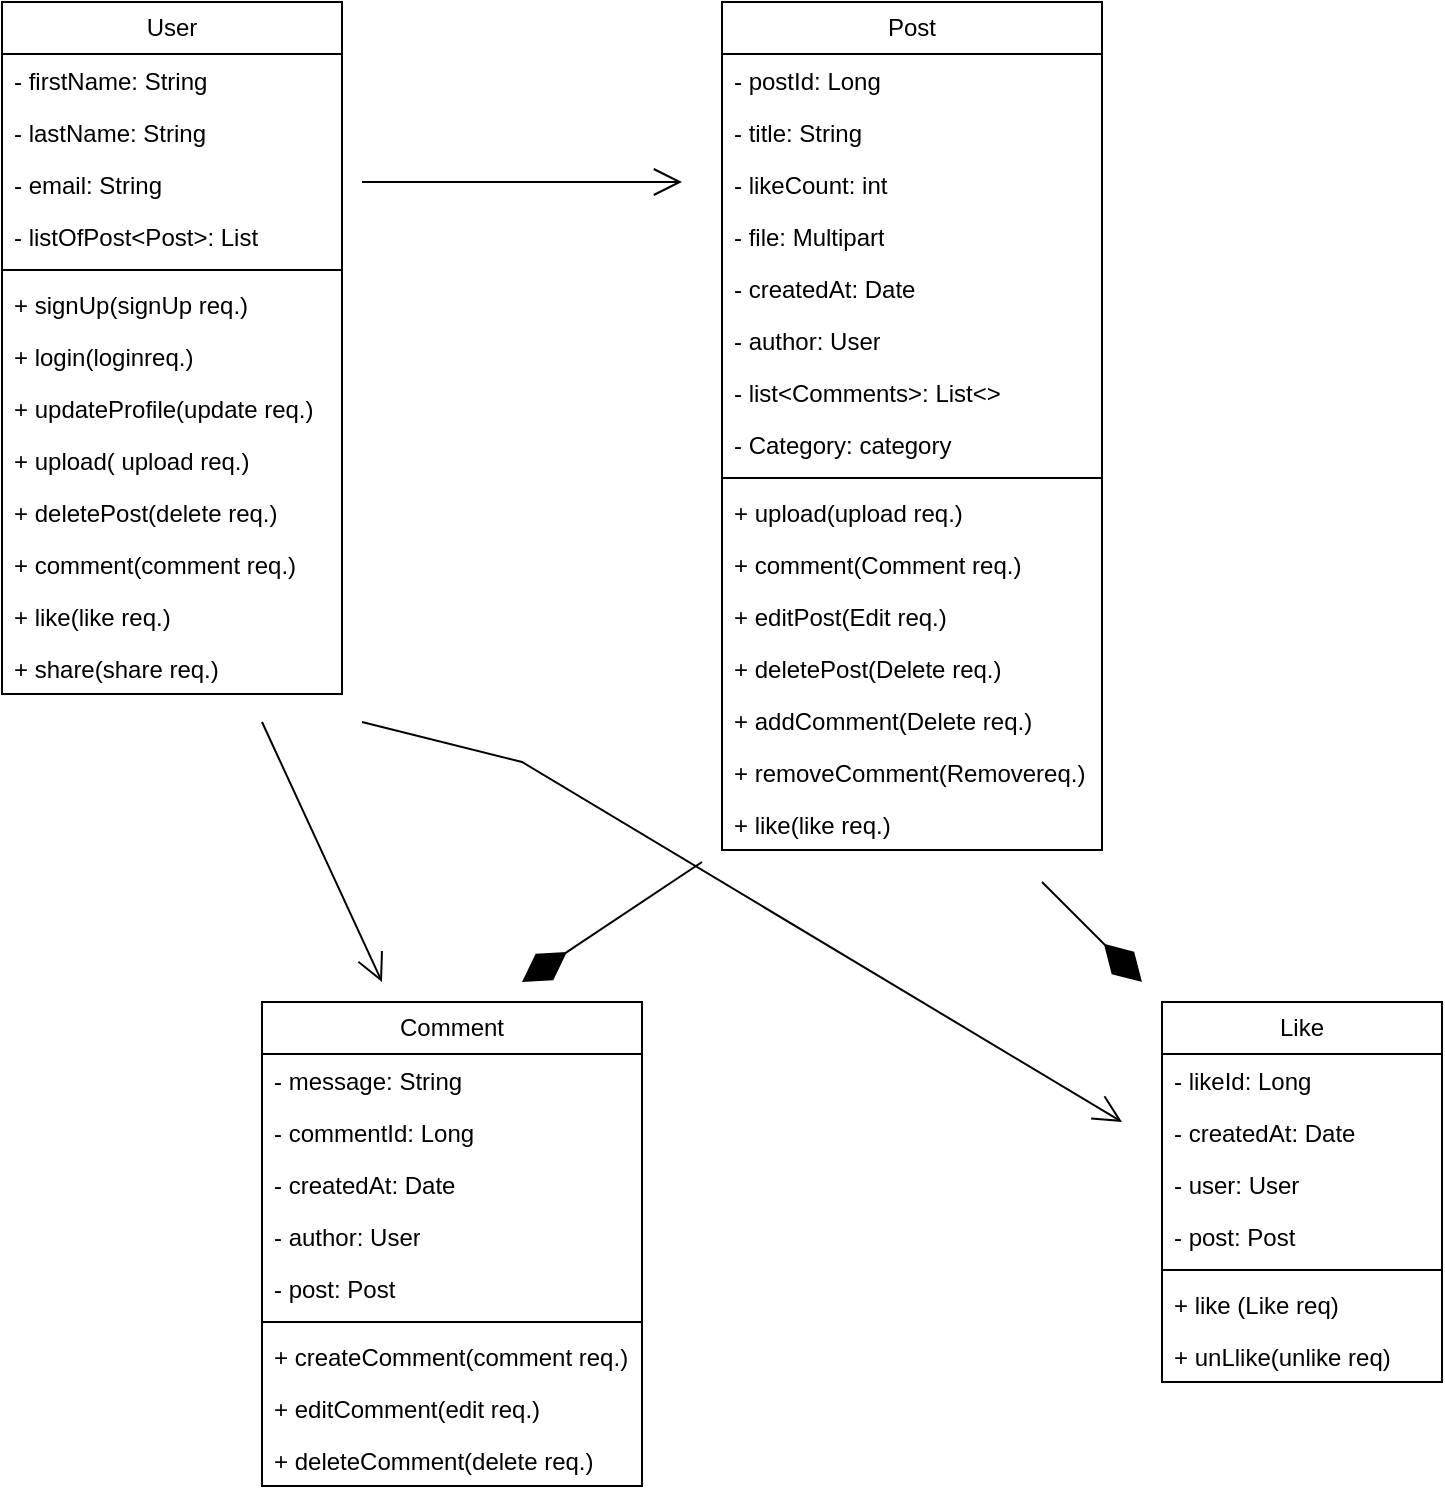 <mxfile version="24.7.16">
  <diagram name="Page-1" id="UkI2FHNIehK3xQKjHqe6">
    <mxGraphModel dx="2150" dy="927" grid="1" gridSize="10" guides="1" tooltips="1" connect="1" arrows="1" fold="1" page="1" pageScale="1" pageWidth="850" pageHeight="1100" math="0" shadow="0">
      <root>
        <mxCell id="0" />
        <mxCell id="1" parent="0" />
        <mxCell id="pUbEkIRof69fzEbVLzN5-1" value="Post" style="swimlane;fontStyle=0;childLayout=stackLayout;horizontal=1;startSize=26;fillColor=none;horizontalStack=0;resizeParent=1;resizeParentMax=0;resizeLast=0;collapsible=1;marginBottom=0;whiteSpace=wrap;html=1;" vertex="1" parent="1">
          <mxGeometry x="410" y="60" width="190" height="424" as="geometry" />
        </mxCell>
        <mxCell id="pUbEkIRof69fzEbVLzN5-72" value="- postId: Long" style="text;strokeColor=none;fillColor=none;align=left;verticalAlign=top;spacingLeft=4;spacingRight=4;overflow=hidden;rotatable=0;points=[[0,0.5],[1,0.5]];portConstraint=eastwest;whiteSpace=wrap;html=1;" vertex="1" parent="pUbEkIRof69fzEbVLzN5-1">
          <mxGeometry y="26" width="190" height="26" as="geometry" />
        </mxCell>
        <mxCell id="pUbEkIRof69fzEbVLzN5-73" value="- title: String" style="text;strokeColor=none;fillColor=none;align=left;verticalAlign=top;spacingLeft=4;spacingRight=4;overflow=hidden;rotatable=0;points=[[0,0.5],[1,0.5]];portConstraint=eastwest;whiteSpace=wrap;html=1;" vertex="1" parent="pUbEkIRof69fzEbVLzN5-1">
          <mxGeometry y="52" width="190" height="26" as="geometry" />
        </mxCell>
        <mxCell id="pUbEkIRof69fzEbVLzN5-2" value="- likeCount: int" style="text;strokeColor=none;fillColor=none;align=left;verticalAlign=top;spacingLeft=4;spacingRight=4;overflow=hidden;rotatable=0;points=[[0,0.5],[1,0.5]];portConstraint=eastwest;whiteSpace=wrap;html=1;" vertex="1" parent="pUbEkIRof69fzEbVLzN5-1">
          <mxGeometry y="78" width="190" height="26" as="geometry" />
        </mxCell>
        <mxCell id="pUbEkIRof69fzEbVLzN5-74" value="- file: Multipart" style="text;strokeColor=none;fillColor=none;align=left;verticalAlign=top;spacingLeft=4;spacingRight=4;overflow=hidden;rotatable=0;points=[[0,0.5],[1,0.5]];portConstraint=eastwest;whiteSpace=wrap;html=1;" vertex="1" parent="pUbEkIRof69fzEbVLzN5-1">
          <mxGeometry y="104" width="190" height="26" as="geometry" />
        </mxCell>
        <mxCell id="pUbEkIRof69fzEbVLzN5-3" value="- createdAt: Date" style="text;strokeColor=none;fillColor=none;align=left;verticalAlign=top;spacingLeft=4;spacingRight=4;overflow=hidden;rotatable=0;points=[[0,0.5],[1,0.5]];portConstraint=eastwest;whiteSpace=wrap;html=1;" vertex="1" parent="pUbEkIRof69fzEbVLzN5-1">
          <mxGeometry y="130" width="190" height="26" as="geometry" />
        </mxCell>
        <mxCell id="pUbEkIRof69fzEbVLzN5-75" value="- author: User" style="text;strokeColor=none;fillColor=none;align=left;verticalAlign=top;spacingLeft=4;spacingRight=4;overflow=hidden;rotatable=0;points=[[0,0.5],[1,0.5]];portConstraint=eastwest;whiteSpace=wrap;html=1;" vertex="1" parent="pUbEkIRof69fzEbVLzN5-1">
          <mxGeometry y="156" width="190" height="26" as="geometry" />
        </mxCell>
        <mxCell id="pUbEkIRof69fzEbVLzN5-4" value="- list&amp;lt;Comments&amp;gt;: List&amp;lt;&amp;gt;" style="text;strokeColor=none;fillColor=none;align=left;verticalAlign=top;spacingLeft=4;spacingRight=4;overflow=hidden;rotatable=0;points=[[0,0.5],[1,0.5]];portConstraint=eastwest;whiteSpace=wrap;html=1;" vertex="1" parent="pUbEkIRof69fzEbVLzN5-1">
          <mxGeometry y="182" width="190" height="26" as="geometry" />
        </mxCell>
        <mxCell id="pUbEkIRof69fzEbVLzN5-79" value="- Category: category" style="text;strokeColor=none;fillColor=none;align=left;verticalAlign=top;spacingLeft=4;spacingRight=4;overflow=hidden;rotatable=0;points=[[0,0.5],[1,0.5]];portConstraint=eastwest;whiteSpace=wrap;html=1;" vertex="1" parent="pUbEkIRof69fzEbVLzN5-1">
          <mxGeometry y="208" width="190" height="26" as="geometry" />
        </mxCell>
        <mxCell id="pUbEkIRof69fzEbVLzN5-16" value="" style="line;strokeWidth=1;fillColor=none;align=left;verticalAlign=middle;spacingTop=-1;spacingLeft=3;spacingRight=3;rotatable=0;labelPosition=right;points=[];portConstraint=eastwest;strokeColor=inherit;" vertex="1" parent="pUbEkIRof69fzEbVLzN5-1">
          <mxGeometry y="234" width="190" height="8" as="geometry" />
        </mxCell>
        <mxCell id="pUbEkIRof69fzEbVLzN5-15" value="+ upload(upload req.)&amp;nbsp;" style="text;strokeColor=none;fillColor=none;align=left;verticalAlign=top;spacingLeft=4;spacingRight=4;overflow=hidden;rotatable=0;points=[[0,0.5],[1,0.5]];portConstraint=eastwest;whiteSpace=wrap;html=1;" vertex="1" parent="pUbEkIRof69fzEbVLzN5-1">
          <mxGeometry y="242" width="190" height="26" as="geometry" />
        </mxCell>
        <mxCell id="pUbEkIRof69fzEbVLzN5-17" value="+ comment(Comment req.)&amp;nbsp;" style="text;strokeColor=none;fillColor=none;align=left;verticalAlign=top;spacingLeft=4;spacingRight=4;overflow=hidden;rotatable=0;points=[[0,0.5],[1,0.5]];portConstraint=eastwest;whiteSpace=wrap;html=1;" vertex="1" parent="pUbEkIRof69fzEbVLzN5-1">
          <mxGeometry y="268" width="190" height="26" as="geometry" />
        </mxCell>
        <mxCell id="pUbEkIRof69fzEbVLzN5-18" value="+ editPost(Edit req.)&amp;nbsp;" style="text;strokeColor=none;fillColor=none;align=left;verticalAlign=top;spacingLeft=4;spacingRight=4;overflow=hidden;rotatable=0;points=[[0,0.5],[1,0.5]];portConstraint=eastwest;whiteSpace=wrap;html=1;" vertex="1" parent="pUbEkIRof69fzEbVLzN5-1">
          <mxGeometry y="294" width="190" height="26" as="geometry" />
        </mxCell>
        <mxCell id="pUbEkIRof69fzEbVLzN5-19" value="+ deletePost(Delete req.)&amp;nbsp;" style="text;strokeColor=none;fillColor=none;align=left;verticalAlign=top;spacingLeft=4;spacingRight=4;overflow=hidden;rotatable=0;points=[[0,0.5],[1,0.5]];portConstraint=eastwest;whiteSpace=wrap;html=1;" vertex="1" parent="pUbEkIRof69fzEbVLzN5-1">
          <mxGeometry y="320" width="190" height="26" as="geometry" />
        </mxCell>
        <mxCell id="pUbEkIRof69fzEbVLzN5-80" value="+ addComment(Delete req.)&amp;nbsp;" style="text;strokeColor=none;fillColor=none;align=left;verticalAlign=top;spacingLeft=4;spacingRight=4;overflow=hidden;rotatable=0;points=[[0,0.5],[1,0.5]];portConstraint=eastwest;whiteSpace=wrap;html=1;" vertex="1" parent="pUbEkIRof69fzEbVLzN5-1">
          <mxGeometry y="346" width="190" height="26" as="geometry" />
        </mxCell>
        <mxCell id="pUbEkIRof69fzEbVLzN5-81" value="+ removeComment(Removereq.)&amp;nbsp;" style="text;strokeColor=none;fillColor=none;align=left;verticalAlign=top;spacingLeft=4;spacingRight=4;overflow=hidden;rotatable=0;points=[[0,0.5],[1,0.5]];portConstraint=eastwest;whiteSpace=wrap;html=1;" vertex="1" parent="pUbEkIRof69fzEbVLzN5-1">
          <mxGeometry y="372" width="190" height="26" as="geometry" />
        </mxCell>
        <mxCell id="pUbEkIRof69fzEbVLzN5-82" value="+ like(like req.)&amp;nbsp;" style="text;strokeColor=none;fillColor=none;align=left;verticalAlign=top;spacingLeft=4;spacingRight=4;overflow=hidden;rotatable=0;points=[[0,0.5],[1,0.5]];portConstraint=eastwest;whiteSpace=wrap;html=1;" vertex="1" parent="pUbEkIRof69fzEbVLzN5-1">
          <mxGeometry y="398" width="190" height="26" as="geometry" />
        </mxCell>
        <mxCell id="pUbEkIRof69fzEbVLzN5-21" value="User" style="swimlane;fontStyle=0;childLayout=stackLayout;horizontal=1;startSize=26;fillColor=none;horizontalStack=0;resizeParent=1;resizeParentMax=0;resizeLast=0;collapsible=1;marginBottom=0;whiteSpace=wrap;html=1;" vertex="1" parent="1">
          <mxGeometry x="50" y="60" width="170" height="346" as="geometry" />
        </mxCell>
        <mxCell id="pUbEkIRof69fzEbVLzN5-22" value="- firstName: String" style="text;strokeColor=none;fillColor=none;align=left;verticalAlign=top;spacingLeft=4;spacingRight=4;overflow=hidden;rotatable=0;points=[[0,0.5],[1,0.5]];portConstraint=eastwest;whiteSpace=wrap;html=1;" vertex="1" parent="pUbEkIRof69fzEbVLzN5-21">
          <mxGeometry y="26" width="170" height="26" as="geometry" />
        </mxCell>
        <mxCell id="pUbEkIRof69fzEbVLzN5-23" value="- lastName: String" style="text;strokeColor=none;fillColor=none;align=left;verticalAlign=top;spacingLeft=4;spacingRight=4;overflow=hidden;rotatable=0;points=[[0,0.5],[1,0.5]];portConstraint=eastwest;whiteSpace=wrap;html=1;" vertex="1" parent="pUbEkIRof69fzEbVLzN5-21">
          <mxGeometry y="52" width="170" height="26" as="geometry" />
        </mxCell>
        <mxCell id="pUbEkIRof69fzEbVLzN5-24" value="- email: String" style="text;strokeColor=none;fillColor=none;align=left;verticalAlign=top;spacingLeft=4;spacingRight=4;overflow=hidden;rotatable=0;points=[[0,0.5],[1,0.5]];portConstraint=eastwest;whiteSpace=wrap;html=1;" vertex="1" parent="pUbEkIRof69fzEbVLzN5-21">
          <mxGeometry y="78" width="170" height="26" as="geometry" />
        </mxCell>
        <mxCell id="pUbEkIRof69fzEbVLzN5-25" value="- listOfPost&amp;lt;Post&amp;gt;: List" style="text;strokeColor=none;fillColor=none;align=left;verticalAlign=top;spacingLeft=4;spacingRight=4;overflow=hidden;rotatable=0;points=[[0,0.5],[1,0.5]];portConstraint=eastwest;whiteSpace=wrap;html=1;" vertex="1" parent="pUbEkIRof69fzEbVLzN5-21">
          <mxGeometry y="104" width="170" height="26" as="geometry" />
        </mxCell>
        <mxCell id="pUbEkIRof69fzEbVLzN5-28" value="" style="line;strokeWidth=1;fillColor=none;align=left;verticalAlign=middle;spacingTop=-1;spacingLeft=3;spacingRight=3;rotatable=0;labelPosition=right;points=[];portConstraint=eastwest;strokeColor=inherit;" vertex="1" parent="pUbEkIRof69fzEbVLzN5-21">
          <mxGeometry y="130" width="170" height="8" as="geometry" />
        </mxCell>
        <mxCell id="pUbEkIRof69fzEbVLzN5-37" value="+ signUp(signUp req.)&amp;nbsp;" style="text;strokeColor=none;fillColor=none;align=left;verticalAlign=top;spacingLeft=4;spacingRight=4;overflow=hidden;rotatable=0;points=[[0,0.5],[1,0.5]];portConstraint=eastwest;whiteSpace=wrap;html=1;" vertex="1" parent="pUbEkIRof69fzEbVLzN5-21">
          <mxGeometry y="138" width="170" height="26" as="geometry" />
        </mxCell>
        <mxCell id="pUbEkIRof69fzEbVLzN5-38" value="+ login(loginreq.)&amp;nbsp;" style="text;strokeColor=none;fillColor=none;align=left;verticalAlign=top;spacingLeft=4;spacingRight=4;overflow=hidden;rotatable=0;points=[[0,0.5],[1,0.5]];portConstraint=eastwest;whiteSpace=wrap;html=1;" vertex="1" parent="pUbEkIRof69fzEbVLzN5-21">
          <mxGeometry y="164" width="170" height="26" as="geometry" />
        </mxCell>
        <mxCell id="pUbEkIRof69fzEbVLzN5-36" value="+ updateProfile(update req.)&amp;nbsp;" style="text;strokeColor=none;fillColor=none;align=left;verticalAlign=top;spacingLeft=4;spacingRight=4;overflow=hidden;rotatable=0;points=[[0,0.5],[1,0.5]];portConstraint=eastwest;whiteSpace=wrap;html=1;" vertex="1" parent="pUbEkIRof69fzEbVLzN5-21">
          <mxGeometry y="190" width="170" height="26" as="geometry" />
        </mxCell>
        <mxCell id="pUbEkIRof69fzEbVLzN5-27" value="+ upload( upload req.)&amp;nbsp;" style="text;strokeColor=none;fillColor=none;align=left;verticalAlign=top;spacingLeft=4;spacingRight=4;overflow=hidden;rotatable=0;points=[[0,0.5],[1,0.5]];portConstraint=eastwest;whiteSpace=wrap;html=1;" vertex="1" parent="pUbEkIRof69fzEbVLzN5-21">
          <mxGeometry y="216" width="170" height="26" as="geometry" />
        </mxCell>
        <mxCell id="pUbEkIRof69fzEbVLzN5-39" value="+ deletePost(delete req.)&amp;nbsp;" style="text;strokeColor=none;fillColor=none;align=left;verticalAlign=top;spacingLeft=4;spacingRight=4;overflow=hidden;rotatable=0;points=[[0,0.5],[1,0.5]];portConstraint=eastwest;whiteSpace=wrap;html=1;" vertex="1" parent="pUbEkIRof69fzEbVLzN5-21">
          <mxGeometry y="242" width="170" height="26" as="geometry" />
        </mxCell>
        <mxCell id="pUbEkIRof69fzEbVLzN5-40" value="+ comment(comment req.)&amp;nbsp;" style="text;strokeColor=none;fillColor=none;align=left;verticalAlign=top;spacingLeft=4;spacingRight=4;overflow=hidden;rotatable=0;points=[[0,0.5],[1,0.5]];portConstraint=eastwest;whiteSpace=wrap;html=1;" vertex="1" parent="pUbEkIRof69fzEbVLzN5-21">
          <mxGeometry y="268" width="170" height="26" as="geometry" />
        </mxCell>
        <mxCell id="pUbEkIRof69fzEbVLzN5-41" value="+ like(like req.)&amp;nbsp;" style="text;strokeColor=none;fillColor=none;align=left;verticalAlign=top;spacingLeft=4;spacingRight=4;overflow=hidden;rotatable=0;points=[[0,0.5],[1,0.5]];portConstraint=eastwest;whiteSpace=wrap;html=1;" vertex="1" parent="pUbEkIRof69fzEbVLzN5-21">
          <mxGeometry y="294" width="170" height="26" as="geometry" />
        </mxCell>
        <mxCell id="pUbEkIRof69fzEbVLzN5-59" value="+ share(share req.)&amp;nbsp;" style="text;strokeColor=none;fillColor=none;align=left;verticalAlign=top;spacingLeft=4;spacingRight=4;overflow=hidden;rotatable=0;points=[[0,0.5],[1,0.5]];portConstraint=eastwest;whiteSpace=wrap;html=1;" vertex="1" parent="pUbEkIRof69fzEbVLzN5-21">
          <mxGeometry y="320" width="170" height="26" as="geometry" />
        </mxCell>
        <mxCell id="pUbEkIRof69fzEbVLzN5-42" value="Comment" style="swimlane;fontStyle=0;childLayout=stackLayout;horizontal=1;startSize=26;fillColor=none;horizontalStack=0;resizeParent=1;resizeParentMax=0;resizeLast=0;collapsible=1;marginBottom=0;whiteSpace=wrap;html=1;" vertex="1" parent="1">
          <mxGeometry x="180" y="560" width="190" height="242" as="geometry" />
        </mxCell>
        <mxCell id="pUbEkIRof69fzEbVLzN5-43" value="- message: String" style="text;strokeColor=none;fillColor=none;align=left;verticalAlign=top;spacingLeft=4;spacingRight=4;overflow=hidden;rotatable=0;points=[[0,0.5],[1,0.5]];portConstraint=eastwest;whiteSpace=wrap;html=1;" vertex="1" parent="pUbEkIRof69fzEbVLzN5-42">
          <mxGeometry y="26" width="190" height="26" as="geometry" />
        </mxCell>
        <mxCell id="pUbEkIRof69fzEbVLzN5-64" value="- commentId: Long" style="text;strokeColor=none;fillColor=none;align=left;verticalAlign=top;spacingLeft=4;spacingRight=4;overflow=hidden;rotatable=0;points=[[0,0.5],[1,0.5]];portConstraint=eastwest;whiteSpace=wrap;html=1;" vertex="1" parent="pUbEkIRof69fzEbVLzN5-42">
          <mxGeometry y="52" width="190" height="26" as="geometry" />
        </mxCell>
        <mxCell id="pUbEkIRof69fzEbVLzN5-65" value="- createdAt: Date" style="text;strokeColor=none;fillColor=none;align=left;verticalAlign=top;spacingLeft=4;spacingRight=4;overflow=hidden;rotatable=0;points=[[0,0.5],[1,0.5]];portConstraint=eastwest;whiteSpace=wrap;html=1;" vertex="1" parent="pUbEkIRof69fzEbVLzN5-42">
          <mxGeometry y="78" width="190" height="26" as="geometry" />
        </mxCell>
        <mxCell id="pUbEkIRof69fzEbVLzN5-66" value="- author: User" style="text;strokeColor=none;fillColor=none;align=left;verticalAlign=top;spacingLeft=4;spacingRight=4;overflow=hidden;rotatable=0;points=[[0,0.5],[1,0.5]];portConstraint=eastwest;whiteSpace=wrap;html=1;" vertex="1" parent="pUbEkIRof69fzEbVLzN5-42">
          <mxGeometry y="104" width="190" height="26" as="geometry" />
        </mxCell>
        <mxCell id="pUbEkIRof69fzEbVLzN5-67" value="- post: Post" style="text;strokeColor=none;fillColor=none;align=left;verticalAlign=top;spacingLeft=4;spacingRight=4;overflow=hidden;rotatable=0;points=[[0,0.5],[1,0.5]];portConstraint=eastwest;whiteSpace=wrap;html=1;" vertex="1" parent="pUbEkIRof69fzEbVLzN5-42">
          <mxGeometry y="130" width="190" height="26" as="geometry" />
        </mxCell>
        <mxCell id="pUbEkIRof69fzEbVLzN5-46" value="" style="line;strokeWidth=1;fillColor=none;align=left;verticalAlign=middle;spacingTop=-1;spacingLeft=3;spacingRight=3;rotatable=0;labelPosition=right;points=[];portConstraint=eastwest;strokeColor=inherit;" vertex="1" parent="pUbEkIRof69fzEbVLzN5-42">
          <mxGeometry y="156" width="190" height="8" as="geometry" />
        </mxCell>
        <mxCell id="pUbEkIRof69fzEbVLzN5-44" value="+ createComment(comment req.)" style="text;strokeColor=none;fillColor=none;align=left;verticalAlign=top;spacingLeft=4;spacingRight=4;overflow=hidden;rotatable=0;points=[[0,0.5],[1,0.5]];portConstraint=eastwest;whiteSpace=wrap;html=1;" vertex="1" parent="pUbEkIRof69fzEbVLzN5-42">
          <mxGeometry y="164" width="190" height="26" as="geometry" />
        </mxCell>
        <mxCell id="pUbEkIRof69fzEbVLzN5-83" value="+ editComment(edit req.)" style="text;strokeColor=none;fillColor=none;align=left;verticalAlign=top;spacingLeft=4;spacingRight=4;overflow=hidden;rotatable=0;points=[[0,0.5],[1,0.5]];portConstraint=eastwest;whiteSpace=wrap;html=1;" vertex="1" parent="pUbEkIRof69fzEbVLzN5-42">
          <mxGeometry y="190" width="190" height="26" as="geometry" />
        </mxCell>
        <mxCell id="pUbEkIRof69fzEbVLzN5-84" value="+ deleteComment(delete req.)" style="text;strokeColor=none;fillColor=none;align=left;verticalAlign=top;spacingLeft=4;spacingRight=4;overflow=hidden;rotatable=0;points=[[0,0.5],[1,0.5]];portConstraint=eastwest;whiteSpace=wrap;html=1;" vertex="1" parent="pUbEkIRof69fzEbVLzN5-42">
          <mxGeometry y="216" width="190" height="26" as="geometry" />
        </mxCell>
        <mxCell id="pUbEkIRof69fzEbVLzN5-48" value="Like" style="swimlane;fontStyle=0;childLayout=stackLayout;horizontal=1;startSize=26;fillColor=none;horizontalStack=0;resizeParent=1;resizeParentMax=0;resizeLast=0;collapsible=1;marginBottom=0;whiteSpace=wrap;html=1;" vertex="1" parent="1">
          <mxGeometry x="630" y="560" width="140" height="190" as="geometry" />
        </mxCell>
        <mxCell id="pUbEkIRof69fzEbVLzN5-49" value="- likeId: Long" style="text;strokeColor=none;fillColor=none;align=left;verticalAlign=top;spacingLeft=4;spacingRight=4;overflow=hidden;rotatable=0;points=[[0,0.5],[1,0.5]];portConstraint=eastwest;whiteSpace=wrap;html=1;" vertex="1" parent="pUbEkIRof69fzEbVLzN5-48">
          <mxGeometry y="26" width="140" height="26" as="geometry" />
        </mxCell>
        <mxCell id="pUbEkIRof69fzEbVLzN5-68" value="- createdAt: Date" style="text;strokeColor=none;fillColor=none;align=left;verticalAlign=top;spacingLeft=4;spacingRight=4;overflow=hidden;rotatable=0;points=[[0,0.5],[1,0.5]];portConstraint=eastwest;whiteSpace=wrap;html=1;" vertex="1" parent="pUbEkIRof69fzEbVLzN5-48">
          <mxGeometry y="52" width="140" height="26" as="geometry" />
        </mxCell>
        <mxCell id="pUbEkIRof69fzEbVLzN5-69" value="- user: User" style="text;strokeColor=none;fillColor=none;align=left;verticalAlign=top;spacingLeft=4;spacingRight=4;overflow=hidden;rotatable=0;points=[[0,0.5],[1,0.5]];portConstraint=eastwest;whiteSpace=wrap;html=1;" vertex="1" parent="pUbEkIRof69fzEbVLzN5-48">
          <mxGeometry y="78" width="140" height="26" as="geometry" />
        </mxCell>
        <mxCell id="pUbEkIRof69fzEbVLzN5-70" value="- post: Post" style="text;strokeColor=none;fillColor=none;align=left;verticalAlign=top;spacingLeft=4;spacingRight=4;overflow=hidden;rotatable=0;points=[[0,0.5],[1,0.5]];portConstraint=eastwest;whiteSpace=wrap;html=1;" vertex="1" parent="pUbEkIRof69fzEbVLzN5-48">
          <mxGeometry y="104" width="140" height="26" as="geometry" />
        </mxCell>
        <mxCell id="pUbEkIRof69fzEbVLzN5-52" value="" style="line;strokeWidth=1;fillColor=none;align=left;verticalAlign=middle;spacingTop=-1;spacingLeft=3;spacingRight=3;rotatable=0;labelPosition=right;points=[];portConstraint=eastwest;strokeColor=inherit;" vertex="1" parent="pUbEkIRof69fzEbVLzN5-48">
          <mxGeometry y="130" width="140" height="8" as="geometry" />
        </mxCell>
        <mxCell id="pUbEkIRof69fzEbVLzN5-51" value="+ like (Like req)&amp;nbsp;" style="text;strokeColor=none;fillColor=none;align=left;verticalAlign=top;spacingLeft=4;spacingRight=4;overflow=hidden;rotatable=0;points=[[0,0.5],[1,0.5]];portConstraint=eastwest;whiteSpace=wrap;html=1;" vertex="1" parent="pUbEkIRof69fzEbVLzN5-48">
          <mxGeometry y="138" width="140" height="26" as="geometry" />
        </mxCell>
        <mxCell id="pUbEkIRof69fzEbVLzN5-85" value="+ unLlike(unlike req)&amp;nbsp;" style="text;strokeColor=none;fillColor=none;align=left;verticalAlign=top;spacingLeft=4;spacingRight=4;overflow=hidden;rotatable=0;points=[[0,0.5],[1,0.5]];portConstraint=eastwest;whiteSpace=wrap;html=1;" vertex="1" parent="pUbEkIRof69fzEbVLzN5-48">
          <mxGeometry y="164" width="140" height="26" as="geometry" />
        </mxCell>
        <mxCell id="pUbEkIRof69fzEbVLzN5-86" value="" style="endArrow=open;endFill=1;endSize=12;html=1;rounded=0;" edge="1" parent="1">
          <mxGeometry width="160" relative="1" as="geometry">
            <mxPoint x="230" y="150" as="sourcePoint" />
            <mxPoint x="390" y="150" as="targetPoint" />
          </mxGeometry>
        </mxCell>
        <mxCell id="pUbEkIRof69fzEbVLzN5-88" value="" style="endArrow=diamondThin;endFill=1;endSize=24;html=1;rounded=0;" edge="1" parent="1">
          <mxGeometry width="160" relative="1" as="geometry">
            <mxPoint x="400" y="490" as="sourcePoint" />
            <mxPoint x="310" y="550" as="targetPoint" />
          </mxGeometry>
        </mxCell>
        <mxCell id="pUbEkIRof69fzEbVLzN5-89" value="" style="endArrow=diamondThin;endFill=1;endSize=24;html=1;rounded=0;" edge="1" parent="1">
          <mxGeometry width="160" relative="1" as="geometry">
            <mxPoint x="570" y="500" as="sourcePoint" />
            <mxPoint x="620" y="550" as="targetPoint" />
          </mxGeometry>
        </mxCell>
        <mxCell id="pUbEkIRof69fzEbVLzN5-90" value="" style="endArrow=open;endFill=1;endSize=12;html=1;rounded=0;" edge="1" parent="1">
          <mxGeometry width="160" relative="1" as="geometry">
            <mxPoint x="180" y="420" as="sourcePoint" />
            <mxPoint x="240" y="550" as="targetPoint" />
          </mxGeometry>
        </mxCell>
        <mxCell id="pUbEkIRof69fzEbVLzN5-91" value="" style="endArrow=open;endFill=1;endSize=12;html=1;rounded=0;" edge="1" parent="1">
          <mxGeometry width="160" relative="1" as="geometry">
            <mxPoint x="230" y="420" as="sourcePoint" />
            <mxPoint x="610" y="620" as="targetPoint" />
            <Array as="points">
              <mxPoint x="310" y="440" />
            </Array>
          </mxGeometry>
        </mxCell>
      </root>
    </mxGraphModel>
  </diagram>
</mxfile>
